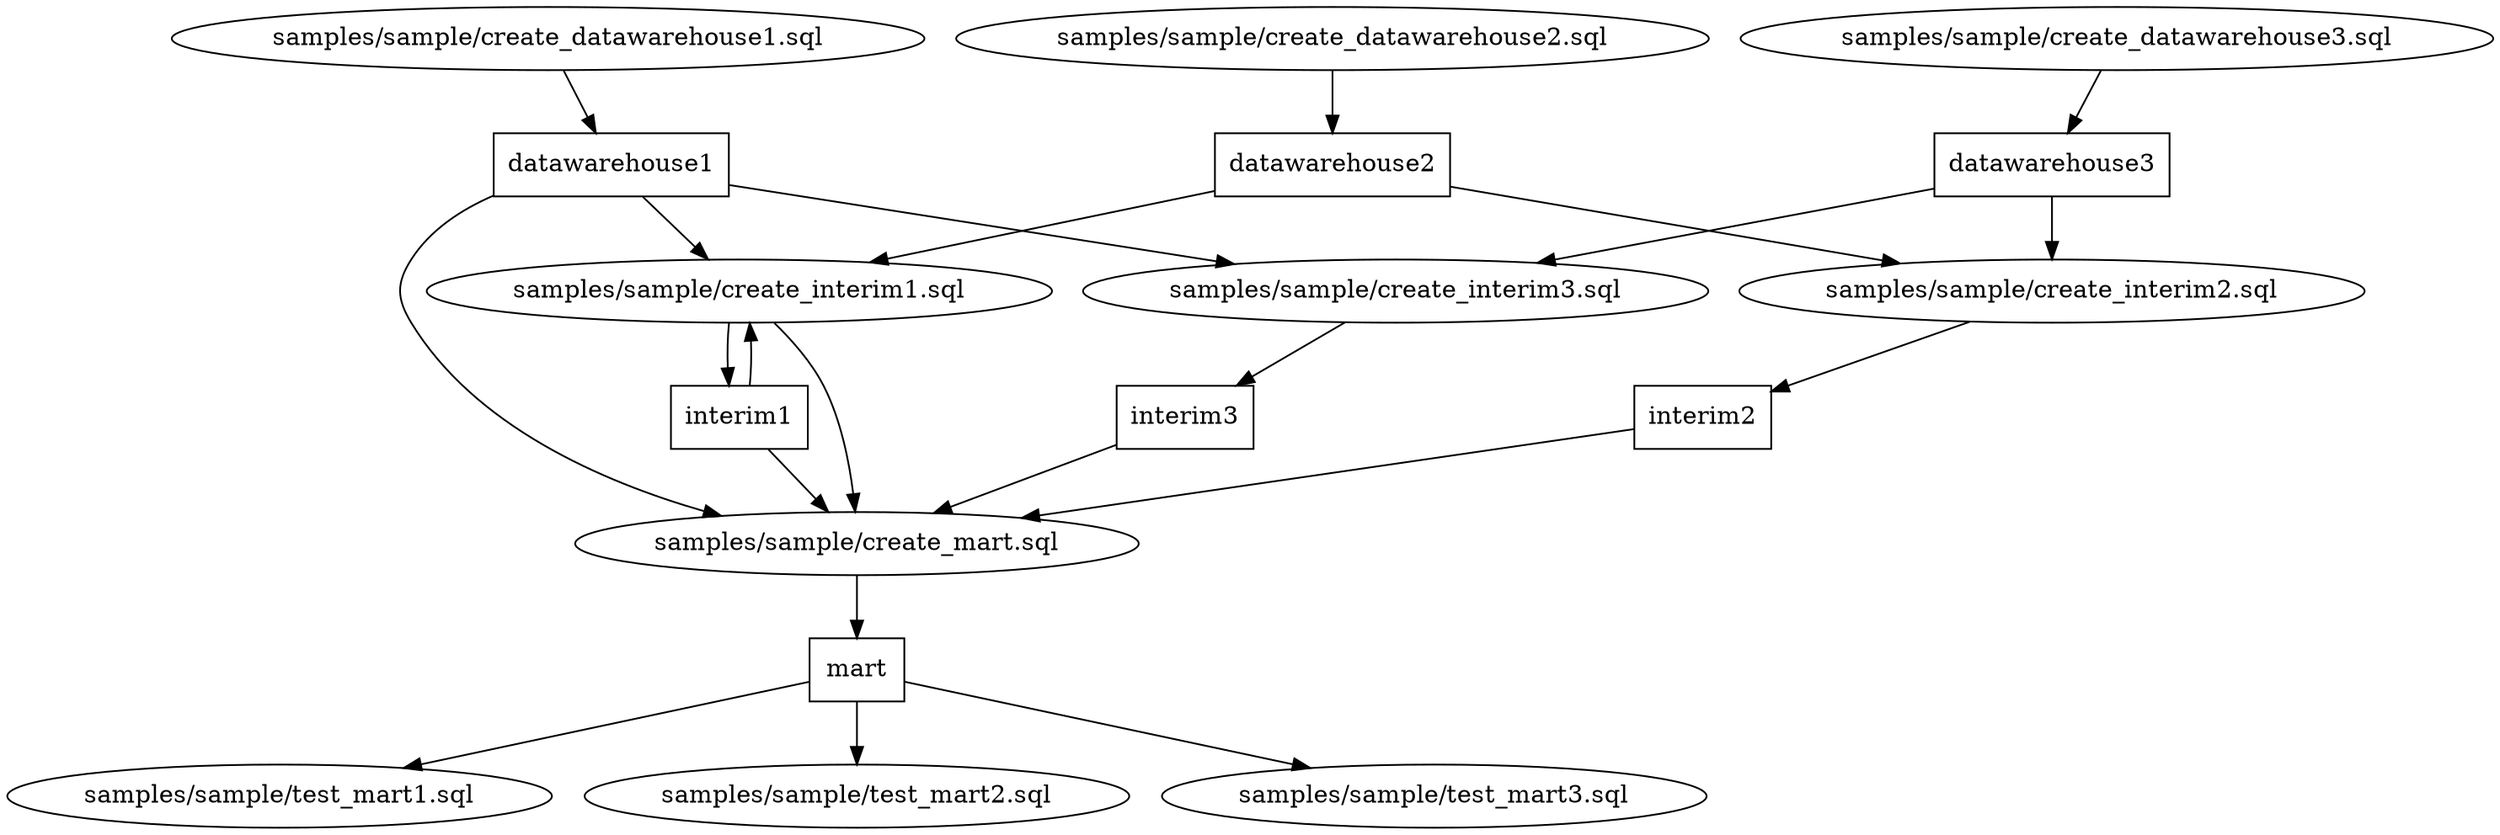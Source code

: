 digraph G {
0 [label="samples/sample/create_datawarehouse1.sql", shape="", type=query];
1 [label="samples/sample/create_datawarehouse2.sql", shape="", type=query];
2 [label="samples/sample/create_datawarehouse3.sql", shape="", type=query];
3 [label="samples/sample/create_interim1.sql", shape="", type=query];
4 [label="samples/sample/create_interim2.sql", shape="", type=query];
5 [label="samples/sample/create_interim3.sql", shape="", type=query];
6 [label="samples/sample/create_mart.sql", shape="", type=query];
7 [label="samples/sample/test_mart1.sql", shape="", type=query];
8 [label="samples/sample/test_mart2.sql", shape="", type=query];
9 [label="samples/sample/test_mart3.sql", shape="", type=query];
10 [label=datawarehouse1, shape=box, type=table];
11 [label=datawarehouse2, shape=box, type=table];
12 [label=datawarehouse3, shape=box, type=table];
13 [label=interim1, shape=box, type=table];
14 [label=interim2, shape=box, type=table];
15 [label=interim3, shape=box, type=table];
16 [label=mart, shape=box, type=table];
0->10 ;
1->11 ;
2->12 ;
3->6 ;
3->13 ;
4->14 ;
5->15 ;
6->16 ;
10->3 ;
10->5 ;
10->6 ;
11->3 ;
11->4 ;
12->5 ;
12->4 ;
13->3 ;
13->6 ;
14->6 ;
15->6 ;
16->9 ;
16->8 ;
16->7 ;
}
